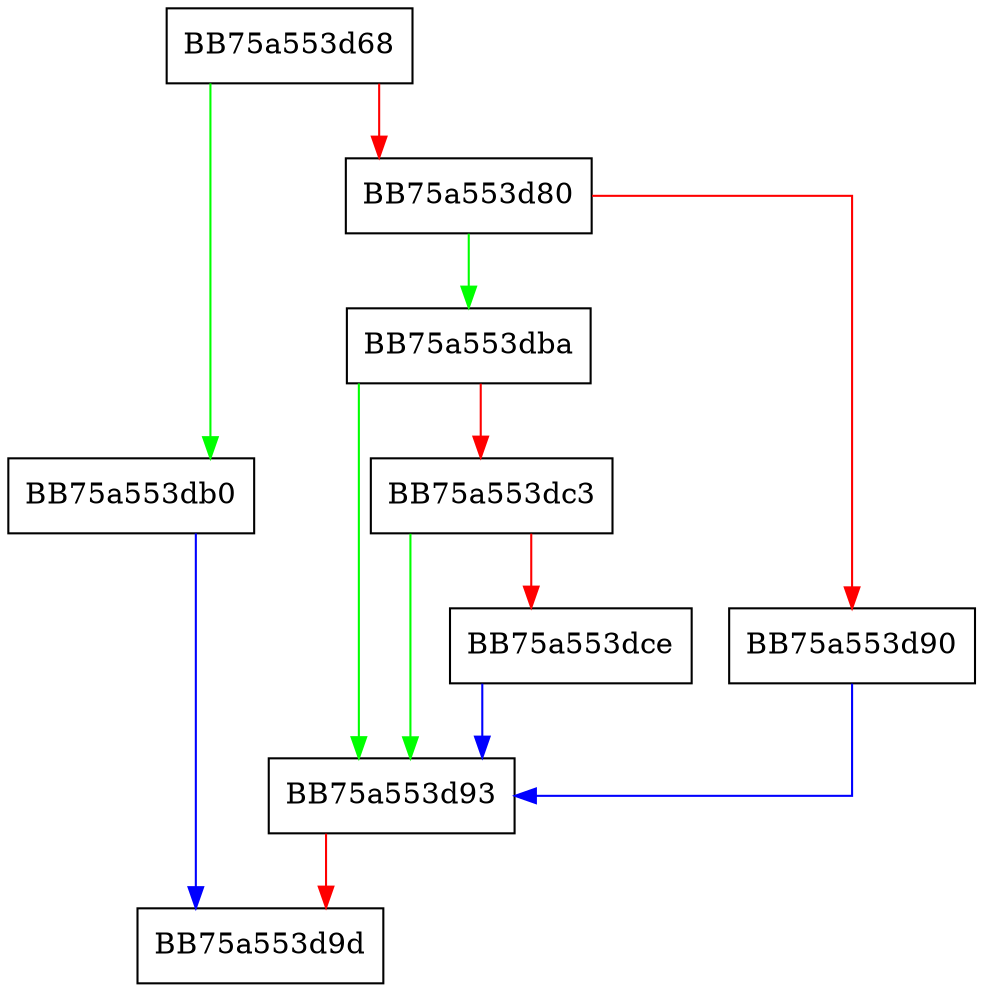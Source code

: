 digraph isEmpty {
  node [shape="box"];
  graph [splines=ortho];
  BB75a553d68 -> BB75a553db0 [color="green"];
  BB75a553d68 -> BB75a553d80 [color="red"];
  BB75a553d80 -> BB75a553dba [color="green"];
  BB75a553d80 -> BB75a553d90 [color="red"];
  BB75a553d90 -> BB75a553d93 [color="blue"];
  BB75a553d93 -> BB75a553d9d [color="red"];
  BB75a553db0 -> BB75a553d9d [color="blue"];
  BB75a553dba -> BB75a553d93 [color="green"];
  BB75a553dba -> BB75a553dc3 [color="red"];
  BB75a553dc3 -> BB75a553d93 [color="green"];
  BB75a553dc3 -> BB75a553dce [color="red"];
  BB75a553dce -> BB75a553d93 [color="blue"];
}